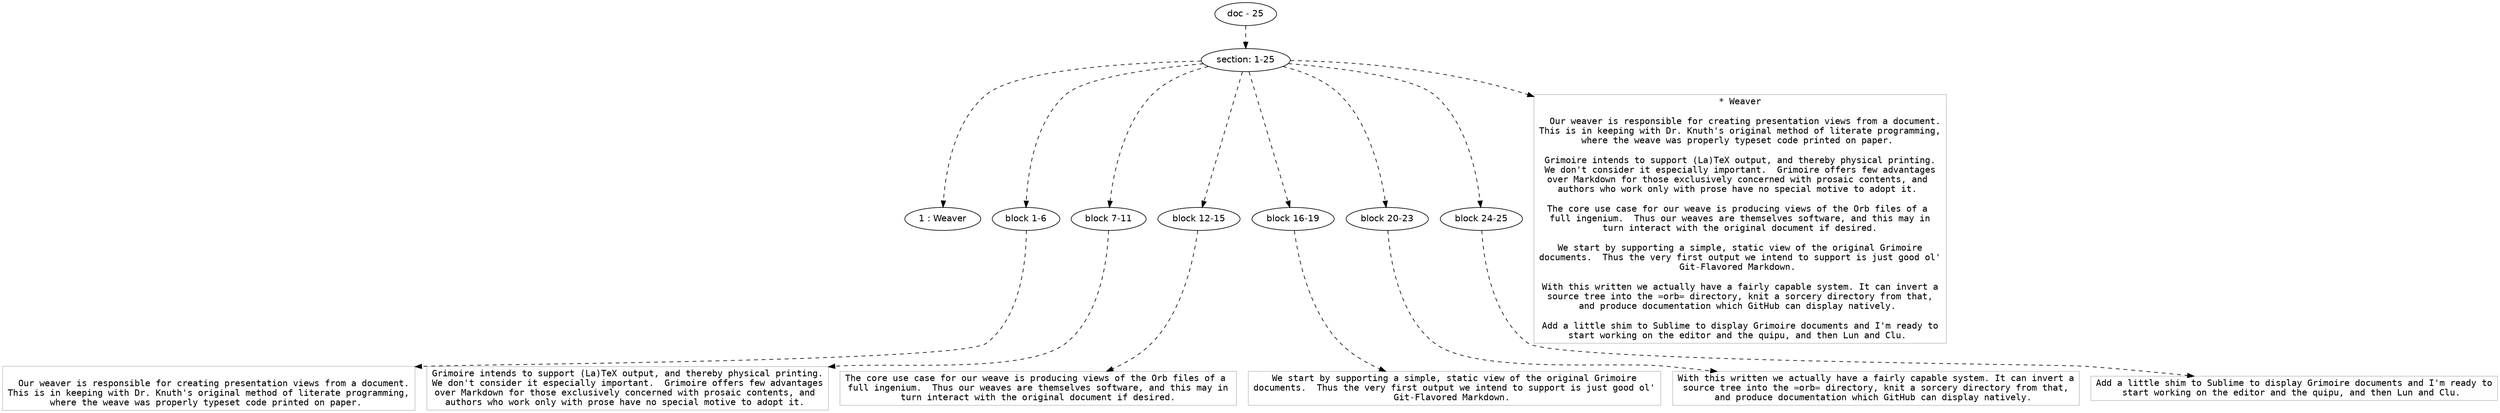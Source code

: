 digraph hierarchy {

node [fontname=Helvetica]
edge [style=dashed]

doc_0 [label="doc - 25"]


doc_0 -> { section_1}
{rank=same; section_1}

section_1 [label="section: 1-25"]


section_1 -> { header_2 block_3 block_4 block_5 block_6 block_7 block_8}
{rank=same; header_2 block_3 block_4 block_5 block_6 block_7 block_8}

header_2 [label="1 : Weaver"]

block_3 [label="block 1-6"]

block_4 [label="block 7-11"]

block_5 [label="block 12-15"]

block_6 [label="block 16-19"]

block_7 [label="block 20-23"]

block_8 [label="block 24-25"]


block_3 -> leaf_9
leaf_9  [color=Gray,shape=rectangle,fontname=Inconsolata,label="
  Our weaver is responsible for creating presentation views from a document.
This is in keeping with Dr. Knuth's original method of literate programming,
where the weave was properly typeset code printed on paper. 
"]
block_4 -> leaf_10
leaf_10  [color=Gray,shape=rectangle,fontname=Inconsolata,label="Grimoire intends to support (La)TeX output, and thereby physical printing.
We don't consider it especially important.  Grimoire offers few advantages
over Markdown for those exclusively concerned with prosaic contents, and 
authors who work only with prose have no special motive to adopt it. 
"]
block_5 -> leaf_11
leaf_11  [color=Gray,shape=rectangle,fontname=Inconsolata,label="The core use case for our weave is producing views of the Orb files of a 
full ingenium.  Thus our weaves are themselves software, and this may in
turn interact with the original document if desired.
"]
block_6 -> leaf_12
leaf_12  [color=Gray,shape=rectangle,fontname=Inconsolata,label="We start by supporting a simple, static view of the original Grimoire
documents.  Thus the very first output we intend to support is just good ol'
Git-Flavored Markdown. 
"]
block_7 -> leaf_13
leaf_13  [color=Gray,shape=rectangle,fontname=Inconsolata,label="With this written we actually have a fairly capable system. It can invert a
source tree into the =orb= directory, knit a sorcery directory from that,
and produce documentation which GitHub can display natively. 
"]
block_8 -> leaf_14
leaf_14  [color=Gray,shape=rectangle,fontname=Inconsolata,label="Add a little shim to Sublime to display Grimoire documents and I'm ready to
start working on the editor and the quipu, and then Lun and Clu. "]
section_1 -> leaf_15
leaf_15  [color=Gray,shape=rectangle,fontname=Inconsolata,label="* Weaver

  Our weaver is responsible for creating presentation views from a document.
This is in keeping with Dr. Knuth's original method of literate programming,
where the weave was properly typeset code printed on paper. 

Grimoire intends to support (La)TeX output, and thereby physical printing.
We don't consider it especially important.  Grimoire offers few advantages
over Markdown for those exclusively concerned with prosaic contents, and 
authors who work only with prose have no special motive to adopt it. 

The core use case for our weave is producing views of the Orb files of a 
full ingenium.  Thus our weaves are themselves software, and this may in
turn interact with the original document if desired.

We start by supporting a simple, static view of the original Grimoire
documents.  Thus the very first output we intend to support is just good ol'
Git-Flavored Markdown. 

With this written we actually have a fairly capable system. It can invert a
source tree into the =orb= directory, knit a sorcery directory from that,
and produce documentation which GitHub can display natively. 

Add a little shim to Sublime to display Grimoire documents and I'm ready to
start working on the editor and the quipu, and then Lun and Clu. "]

}
